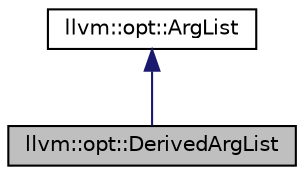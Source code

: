 digraph "llvm::opt::DerivedArgList"
{
 // LATEX_PDF_SIZE
  bgcolor="transparent";
  edge [fontname="Helvetica",fontsize="10",labelfontname="Helvetica",labelfontsize="10"];
  node [fontname="Helvetica",fontsize="10",shape=record];
  Node1 [label="llvm::opt::DerivedArgList",height=0.2,width=0.4,color="black", fillcolor="grey75", style="filled", fontcolor="black",tooltip="DerivedArgList - An ordered collection of driver arguments, whose storage may be in another argument ..."];
  Node2 -> Node1 [dir="back",color="midnightblue",fontsize="10",style="solid",fontname="Helvetica"];
  Node2 [label="llvm::opt::ArgList",height=0.2,width=0.4,color="black",URL="$classllvm_1_1opt_1_1ArgList.html",tooltip="ArgList - Ordered collection of driver arguments."];
}
